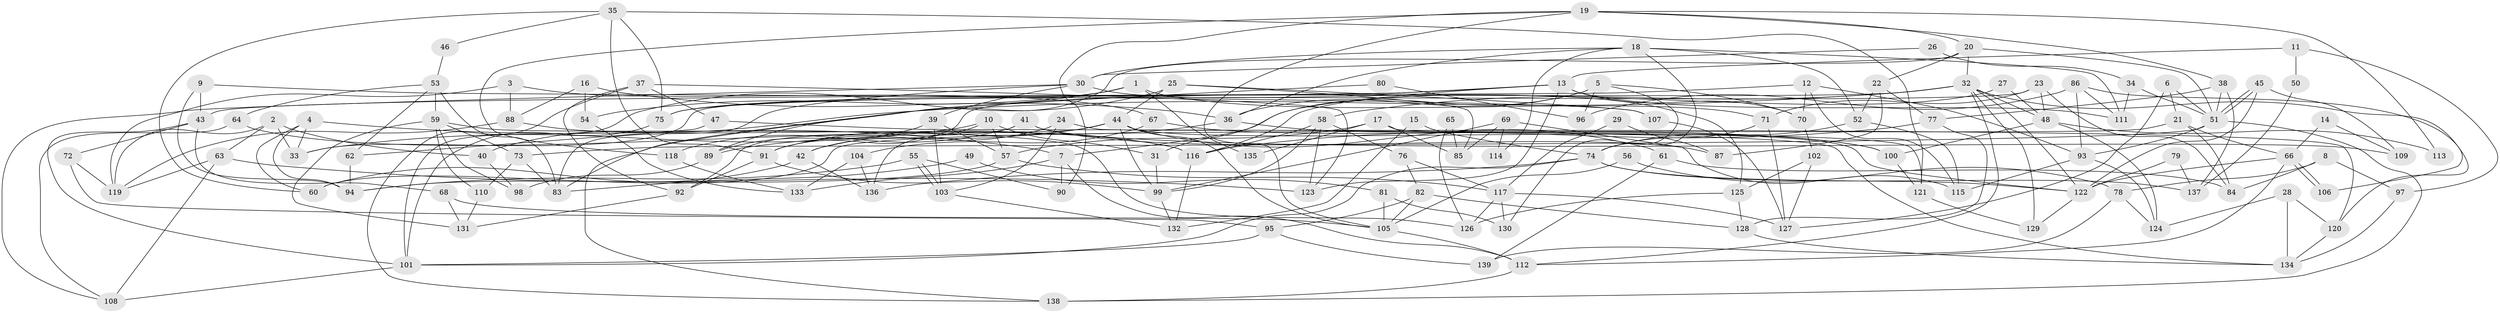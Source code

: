// coarse degree distribution, {6: 0.060240963855421686, 4: 0.26506024096385544, 3: 0.1686746987951807, 11: 0.03614457831325301, 10: 0.060240963855421686, 12: 0.012048192771084338, 7: 0.03614457831325301, 8: 0.03614457831325301, 5: 0.13253012048192772, 9: 0.04819277108433735, 2: 0.13253012048192772, 13: 0.012048192771084338}
// Generated by graph-tools (version 1.1) at 2025/18/03/04/25 18:18:53]
// undirected, 139 vertices, 278 edges
graph export_dot {
graph [start="1"]
  node [color=gray90,style=filled];
  1;
  2;
  3;
  4;
  5;
  6;
  7;
  8;
  9;
  10;
  11;
  12;
  13;
  14;
  15;
  16;
  17;
  18;
  19;
  20;
  21;
  22;
  23;
  24;
  25;
  26;
  27;
  28;
  29;
  30;
  31;
  32;
  33;
  34;
  35;
  36;
  37;
  38;
  39;
  40;
  41;
  42;
  43;
  44;
  45;
  46;
  47;
  48;
  49;
  50;
  51;
  52;
  53;
  54;
  55;
  56;
  57;
  58;
  59;
  60;
  61;
  62;
  63;
  64;
  65;
  66;
  67;
  68;
  69;
  70;
  71;
  72;
  73;
  74;
  75;
  76;
  77;
  78;
  79;
  80;
  81;
  82;
  83;
  84;
  85;
  86;
  87;
  88;
  89;
  90;
  91;
  92;
  93;
  94;
  95;
  96;
  97;
  98;
  99;
  100;
  101;
  102;
  103;
  104;
  105;
  106;
  107;
  108;
  109;
  110;
  111;
  112;
  113;
  114;
  115;
  116;
  117;
  118;
  119;
  120;
  121;
  122;
  123;
  124;
  125;
  126;
  127;
  128;
  129;
  130;
  131;
  132;
  133;
  134;
  135;
  136;
  137;
  138;
  139;
  1 -- 71;
  1 -- 138;
  1 -- 54;
  1 -- 135;
  2 -- 63;
  2 -- 119;
  2 -- 33;
  2 -- 40;
  3 -- 119;
  3 -- 88;
  3 -- 67;
  4 -- 33;
  4 -- 7;
  4 -- 60;
  4 -- 94;
  5 -- 36;
  5 -- 7;
  5 -- 70;
  5 -- 96;
  5 -- 130;
  6 -- 21;
  6 -- 127;
  6 -- 51;
  7 -- 112;
  7 -- 90;
  7 -- 133;
  8 -- 78;
  8 -- 84;
  8 -- 97;
  9 -- 94;
  9 -- 43;
  9 -- 107;
  10 -- 31;
  10 -- 57;
  10 -- 33;
  10 -- 42;
  11 -- 13;
  11 -- 97;
  11 -- 50;
  12 -- 70;
  12 -- 115;
  12 -- 43;
  12 -- 93;
  13 -- 75;
  13 -- 91;
  13 -- 31;
  13 -- 70;
  13 -- 111;
  13 -- 123;
  14 -- 109;
  14 -- 66;
  15 -- 74;
  15 -- 132;
  16 -- 36;
  16 -- 54;
  16 -- 88;
  17 -- 57;
  17 -- 121;
  17 -- 85;
  17 -- 135;
  18 -- 74;
  18 -- 52;
  18 -- 30;
  18 -- 36;
  18 -- 111;
  18 -- 114;
  19 -- 105;
  19 -- 20;
  19 -- 38;
  19 -- 90;
  19 -- 113;
  19 -- 118;
  20 -- 51;
  20 -- 89;
  20 -- 22;
  20 -- 32;
  21 -- 60;
  21 -- 66;
  21 -- 84;
  22 -- 77;
  22 -- 52;
  22 -- 87;
  23 -- 33;
  23 -- 71;
  23 -- 48;
  23 -- 84;
  24 -- 120;
  24 -- 103;
  24 -- 91;
  25 -- 44;
  25 -- 101;
  25 -- 85;
  25 -- 107;
  26 -- 34;
  26 -- 30;
  27 -- 116;
  27 -- 48;
  28 -- 124;
  28 -- 134;
  28 -- 120;
  29 -- 117;
  29 -- 87;
  30 -- 39;
  30 -- 83;
  30 -- 108;
  30 -- 125;
  31 -- 99;
  32 -- 48;
  32 -- 40;
  32 -- 58;
  32 -- 75;
  32 -- 112;
  32 -- 120;
  32 -- 122;
  32 -- 129;
  34 -- 111;
  34 -- 51;
  35 -- 91;
  35 -- 60;
  35 -- 46;
  35 -- 75;
  35 -- 121;
  36 -- 42;
  36 -- 100;
  37 -- 138;
  37 -- 92;
  37 -- 47;
  37 -- 123;
  38 -- 51;
  38 -- 77;
  38 -- 137;
  39 -- 57;
  39 -- 89;
  39 -- 103;
  40 -- 98;
  41 -- 92;
  41 -- 118;
  41 -- 87;
  41 -- 109;
  42 -- 136;
  42 -- 60;
  43 -- 72;
  43 -- 68;
  43 -- 101;
  44 -- 99;
  44 -- 91;
  44 -- 61;
  44 -- 89;
  44 -- 105;
  44 -- 122;
  44 -- 136;
  45 -- 122;
  45 -- 51;
  45 -- 51;
  45 -- 109;
  46 -- 53;
  47 -- 134;
  47 -- 62;
  48 -- 100;
  48 -- 113;
  48 -- 124;
  49 -- 81;
  49 -- 83;
  50 -- 137;
  51 -- 73;
  51 -- 93;
  51 -- 138;
  52 -- 74;
  52 -- 115;
  53 -- 64;
  53 -- 83;
  53 -- 59;
  53 -- 62;
  54 -- 133;
  55 -- 103;
  55 -- 103;
  55 -- 94;
  55 -- 90;
  56 -- 78;
  56 -- 105;
  57 -- 94;
  57 -- 117;
  58 -- 123;
  58 -- 76;
  58 -- 99;
  58 -- 116;
  59 -- 110;
  59 -- 73;
  59 -- 98;
  59 -- 126;
  59 -- 131;
  61 -- 84;
  61 -- 139;
  62 -- 94;
  63 -- 123;
  63 -- 108;
  63 -- 119;
  64 -- 116;
  64 -- 108;
  65 -- 85;
  65 -- 126;
  66 -- 122;
  66 -- 106;
  66 -- 106;
  66 -- 112;
  67 -- 100;
  67 -- 104;
  68 -- 105;
  68 -- 131;
  69 -- 85;
  69 -- 115;
  69 -- 99;
  69 -- 114;
  70 -- 102;
  71 -- 74;
  71 -- 127;
  72 -- 95;
  72 -- 119;
  73 -- 83;
  73 -- 110;
  74 -- 122;
  74 -- 101;
  74 -- 136;
  74 -- 137;
  75 -- 101;
  76 -- 82;
  76 -- 117;
  77 -- 116;
  77 -- 128;
  78 -- 124;
  78 -- 139;
  79 -- 137;
  79 -- 122;
  80 -- 83;
  80 -- 96;
  81 -- 105;
  81 -- 130;
  82 -- 105;
  82 -- 128;
  82 -- 95;
  86 -- 111;
  86 -- 93;
  86 -- 96;
  86 -- 106;
  88 -- 116;
  88 -- 119;
  89 -- 98;
  91 -- 99;
  91 -- 92;
  92 -- 131;
  93 -- 115;
  93 -- 124;
  95 -- 101;
  95 -- 139;
  97 -- 134;
  99 -- 132;
  100 -- 121;
  101 -- 108;
  102 -- 125;
  102 -- 127;
  103 -- 132;
  104 -- 136;
  104 -- 133;
  105 -- 112;
  107 -- 127;
  110 -- 131;
  112 -- 138;
  116 -- 132;
  117 -- 127;
  117 -- 126;
  117 -- 130;
  118 -- 133;
  120 -- 134;
  121 -- 129;
  122 -- 129;
  125 -- 126;
  125 -- 128;
  128 -- 134;
}
